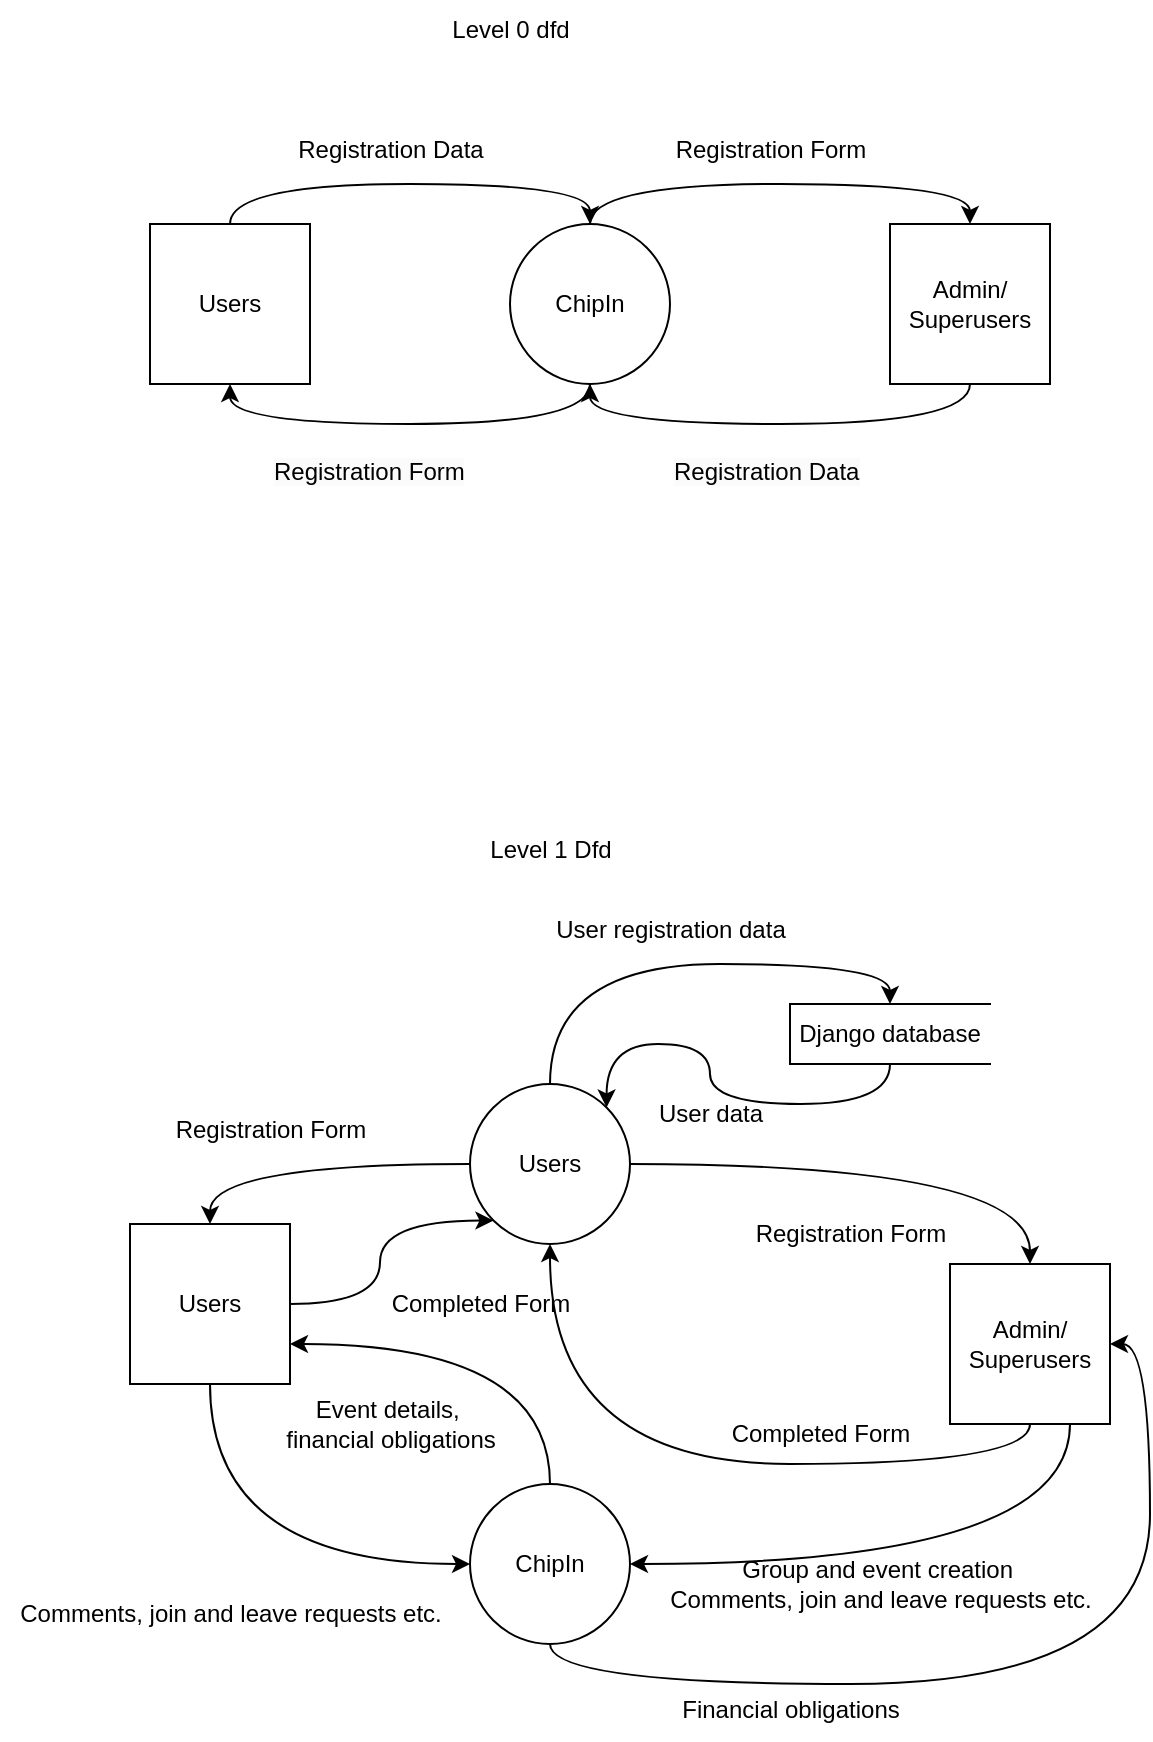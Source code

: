 <mxfile version="24.7.13">
  <diagram name="Page-1" id="mh5TE8xjFXt6lnArwRFl">
    <mxGraphModel dx="795" dy="515" grid="1" gridSize="10" guides="1" tooltips="1" connect="1" arrows="1" fold="1" page="1" pageScale="1" pageWidth="827" pageHeight="1169" math="0" shadow="0">
      <root>
        <mxCell id="0" />
        <mxCell id="1" parent="0" />
        <mxCell id="7SMq2916jZ5UGOuTQCkU-4" style="edgeStyle=orthogonalEdgeStyle;rounded=0;orthogonalLoop=1;jettySize=auto;html=1;exitX=0.5;exitY=0;exitDx=0;exitDy=0;entryX=0.5;entryY=0;entryDx=0;entryDy=0;curved=1;" edge="1" parent="1" source="7SMq2916jZ5UGOuTQCkU-1" target="7SMq2916jZ5UGOuTQCkU-3">
          <mxGeometry relative="1" as="geometry" />
        </mxCell>
        <mxCell id="7SMq2916jZ5UGOuTQCkU-10" style="edgeStyle=orthogonalEdgeStyle;rounded=0;orthogonalLoop=1;jettySize=auto;html=1;entryX=0.5;entryY=0;entryDx=0;entryDy=0;curved=1;exitX=0.5;exitY=0;exitDx=0;exitDy=0;" edge="1" parent="1" source="7SMq2916jZ5UGOuTQCkU-2" target="7SMq2916jZ5UGOuTQCkU-1">
          <mxGeometry relative="1" as="geometry">
            <mxPoint x="210" y="210" as="sourcePoint" />
          </mxGeometry>
        </mxCell>
        <mxCell id="7SMq2916jZ5UGOuTQCkU-1" value="ChipIn" style="ellipse;whiteSpace=wrap;html=1;aspect=fixed;" vertex="1" parent="1">
          <mxGeometry x="370" y="250" width="80" height="80" as="geometry" />
        </mxCell>
        <mxCell id="7SMq2916jZ5UGOuTQCkU-2" value="Users" style="whiteSpace=wrap;html=1;aspect=fixed;" vertex="1" parent="1">
          <mxGeometry x="190" y="250" width="80" height="80" as="geometry" />
        </mxCell>
        <mxCell id="7SMq2916jZ5UGOuTQCkU-3" value="Admin/&lt;div&gt;Superusers&lt;/div&gt;" style="whiteSpace=wrap;html=1;aspect=fixed;" vertex="1" parent="1">
          <mxGeometry x="560" y="250" width="80" height="80" as="geometry" />
        </mxCell>
        <mxCell id="7SMq2916jZ5UGOuTQCkU-7" style="edgeStyle=orthogonalEdgeStyle;rounded=0;orthogonalLoop=1;jettySize=auto;html=1;exitX=0.5;exitY=1;exitDx=0;exitDy=0;entryX=0.5;entryY=1;entryDx=0;entryDy=0;curved=1;" edge="1" parent="1" source="7SMq2916jZ5UGOuTQCkU-3" target="7SMq2916jZ5UGOuTQCkU-1">
          <mxGeometry relative="1" as="geometry">
            <mxPoint x="420" y="380" as="sourcePoint" />
            <mxPoint x="610" y="380" as="targetPoint" />
          </mxGeometry>
        </mxCell>
        <mxCell id="7SMq2916jZ5UGOuTQCkU-12" style="edgeStyle=orthogonalEdgeStyle;rounded=0;orthogonalLoop=1;jettySize=auto;html=1;exitX=0.5;exitY=1;exitDx=0;exitDy=0;entryX=0.5;entryY=1;entryDx=0;entryDy=0;curved=1;" edge="1" parent="1" source="7SMq2916jZ5UGOuTQCkU-1" target="7SMq2916jZ5UGOuTQCkU-2">
          <mxGeometry relative="1" as="geometry">
            <mxPoint x="430" y="390" as="sourcePoint" />
            <mxPoint x="250" y="390" as="targetPoint" />
          </mxGeometry>
        </mxCell>
        <mxCell id="7SMq2916jZ5UGOuTQCkU-13" value="Registration Data" style="text;html=1;align=center;verticalAlign=middle;resizable=0;points=[];autosize=1;strokeColor=none;fillColor=none;" vertex="1" parent="1">
          <mxGeometry x="250" y="198" width="120" height="30" as="geometry" />
        </mxCell>
        <mxCell id="7SMq2916jZ5UGOuTQCkU-14" value="&lt;span style=&quot;color: rgb(0, 0, 0); font-family: Helvetica; font-size: 12px; font-style: normal; font-variant-ligatures: normal; font-variant-caps: normal; font-weight: 400; letter-spacing: normal; orphans: 2; text-align: center; text-indent: 0px; text-transform: none; widows: 2; word-spacing: 0px; -webkit-text-stroke-width: 0px; white-space: nowrap; background-color: rgb(251, 251, 251); text-decoration-thickness: initial; text-decoration-style: initial; text-decoration-color: initial; display: inline !important; float: none;&quot;&gt;Registration Data&lt;/span&gt;" style="text;whiteSpace=wrap;html=1;" vertex="1" parent="1">
          <mxGeometry x="450" y="360" width="130" height="40" as="geometry" />
        </mxCell>
        <mxCell id="7SMq2916jZ5UGOuTQCkU-15" value="Registration Form" style="text;html=1;align=center;verticalAlign=middle;resizable=0;points=[];autosize=1;strokeColor=none;fillColor=none;" vertex="1" parent="1">
          <mxGeometry x="440" y="198" width="120" height="30" as="geometry" />
        </mxCell>
        <mxCell id="7SMq2916jZ5UGOuTQCkU-16" value="&lt;span style=&quot;color: rgb(0, 0, 0); font-family: Helvetica; font-size: 12px; font-style: normal; font-variant-ligatures: normal; font-variant-caps: normal; font-weight: 400; letter-spacing: normal; orphans: 2; text-align: center; text-indent: 0px; text-transform: none; widows: 2; word-spacing: 0px; -webkit-text-stroke-width: 0px; white-space: nowrap; background-color: rgb(251, 251, 251); text-decoration-thickness: initial; text-decoration-style: initial; text-decoration-color: initial; display: inline !important; float: none;&quot;&gt;Registration Form&lt;/span&gt;" style="text;whiteSpace=wrap;html=1;" vertex="1" parent="1">
          <mxGeometry x="250" y="360" width="130" height="40" as="geometry" />
        </mxCell>
        <mxCell id="7SMq2916jZ5UGOuTQCkU-46" style="edgeStyle=orthogonalEdgeStyle;rounded=0;orthogonalLoop=1;jettySize=auto;html=1;exitX=0.5;exitY=0;exitDx=0;exitDy=0;entryX=1;entryY=0.75;entryDx=0;entryDy=0;curved=1;" edge="1" parent="1" source="7SMq2916jZ5UGOuTQCkU-19" target="7SMq2916jZ5UGOuTQCkU-29">
          <mxGeometry relative="1" as="geometry" />
        </mxCell>
        <mxCell id="7SMq2916jZ5UGOuTQCkU-50" style="edgeStyle=orthogonalEdgeStyle;rounded=0;orthogonalLoop=1;jettySize=auto;html=1;exitX=0.5;exitY=1;exitDx=0;exitDy=0;entryX=1;entryY=0.5;entryDx=0;entryDy=0;curved=1;" edge="1" parent="1" source="7SMq2916jZ5UGOuTQCkU-19" target="7SMq2916jZ5UGOuTQCkU-30">
          <mxGeometry relative="1" as="geometry" />
        </mxCell>
        <mxCell id="7SMq2916jZ5UGOuTQCkU-19" value="ChipIn" style="ellipse;whiteSpace=wrap;html=1;aspect=fixed;" vertex="1" parent="1">
          <mxGeometry x="350" y="880" width="80" height="80" as="geometry" />
        </mxCell>
        <mxCell id="7SMq2916jZ5UGOuTQCkU-32" style="edgeStyle=orthogonalEdgeStyle;rounded=0;orthogonalLoop=1;jettySize=auto;html=1;exitX=0.5;exitY=0;exitDx=0;exitDy=0;entryX=0.5;entryY=0;entryDx=0;entryDy=0;curved=1;" edge="1" parent="1" source="7SMq2916jZ5UGOuTQCkU-28" target="7SMq2916jZ5UGOuTQCkU-31">
          <mxGeometry relative="1" as="geometry" />
        </mxCell>
        <mxCell id="7SMq2916jZ5UGOuTQCkU-36" style="edgeStyle=orthogonalEdgeStyle;rounded=0;orthogonalLoop=1;jettySize=auto;html=1;exitX=0;exitY=0.5;exitDx=0;exitDy=0;entryX=0.5;entryY=0;entryDx=0;entryDy=0;curved=1;" edge="1" parent="1" source="7SMq2916jZ5UGOuTQCkU-28" target="7SMq2916jZ5UGOuTQCkU-29">
          <mxGeometry relative="1" as="geometry" />
        </mxCell>
        <mxCell id="7SMq2916jZ5UGOuTQCkU-28" value="Users" style="ellipse;whiteSpace=wrap;html=1;aspect=fixed;" vertex="1" parent="1">
          <mxGeometry x="350" y="680" width="80" height="80" as="geometry" />
        </mxCell>
        <mxCell id="7SMq2916jZ5UGOuTQCkU-38" style="edgeStyle=orthogonalEdgeStyle;rounded=0;orthogonalLoop=1;jettySize=auto;html=1;exitX=1;exitY=0.5;exitDx=0;exitDy=0;entryX=0;entryY=1;entryDx=0;entryDy=0;curved=1;" edge="1" parent="1" source="7SMq2916jZ5UGOuTQCkU-29" target="7SMq2916jZ5UGOuTQCkU-28">
          <mxGeometry relative="1" as="geometry" />
        </mxCell>
        <mxCell id="7SMq2916jZ5UGOuTQCkU-45" style="edgeStyle=orthogonalEdgeStyle;rounded=0;orthogonalLoop=1;jettySize=auto;html=1;exitX=0.5;exitY=1;exitDx=0;exitDy=0;entryX=0;entryY=0.5;entryDx=0;entryDy=0;curved=1;" edge="1" parent="1" source="7SMq2916jZ5UGOuTQCkU-29" target="7SMq2916jZ5UGOuTQCkU-19">
          <mxGeometry relative="1" as="geometry" />
        </mxCell>
        <mxCell id="7SMq2916jZ5UGOuTQCkU-29" value="Users" style="whiteSpace=wrap;html=1;aspect=fixed;" vertex="1" parent="1">
          <mxGeometry x="180" y="750" width="80" height="80" as="geometry" />
        </mxCell>
        <mxCell id="7SMq2916jZ5UGOuTQCkU-49" style="edgeStyle=orthogonalEdgeStyle;rounded=0;orthogonalLoop=1;jettySize=auto;html=1;exitX=0.75;exitY=1;exitDx=0;exitDy=0;entryX=1;entryY=0.5;entryDx=0;entryDy=0;curved=1;" edge="1" parent="1" source="7SMq2916jZ5UGOuTQCkU-30" target="7SMq2916jZ5UGOuTQCkU-19">
          <mxGeometry relative="1" as="geometry" />
        </mxCell>
        <mxCell id="7SMq2916jZ5UGOuTQCkU-30" value="Admin/&lt;div&gt;Superusers&lt;/div&gt;" style="whiteSpace=wrap;html=1;aspect=fixed;" vertex="1" parent="1">
          <mxGeometry x="590" y="770" width="80" height="80" as="geometry" />
        </mxCell>
        <mxCell id="7SMq2916jZ5UGOuTQCkU-33" style="edgeStyle=orthogonalEdgeStyle;rounded=0;orthogonalLoop=1;jettySize=auto;html=1;exitX=0.5;exitY=1;exitDx=0;exitDy=0;entryX=1;entryY=0;entryDx=0;entryDy=0;curved=1;" edge="1" parent="1" source="7SMq2916jZ5UGOuTQCkU-31" target="7SMq2916jZ5UGOuTQCkU-28">
          <mxGeometry relative="1" as="geometry" />
        </mxCell>
        <mxCell id="7SMq2916jZ5UGOuTQCkU-31" value="Django database" style="html=1;dashed=0;whiteSpace=wrap;shape=partialRectangle;right=0;" vertex="1" parent="1">
          <mxGeometry x="510" y="640" width="100" height="30" as="geometry" />
        </mxCell>
        <mxCell id="7SMq2916jZ5UGOuTQCkU-34" value="User data" style="text;html=1;align=center;verticalAlign=middle;resizable=0;points=[];autosize=1;strokeColor=none;fillColor=none;" vertex="1" parent="1">
          <mxGeometry x="430" y="680" width="80" height="30" as="geometry" />
        </mxCell>
        <mxCell id="7SMq2916jZ5UGOuTQCkU-35" value="User registration data" style="text;html=1;align=center;verticalAlign=middle;resizable=0;points=[];autosize=1;strokeColor=none;fillColor=none;" vertex="1" parent="1">
          <mxGeometry x="380" y="588" width="140" height="30" as="geometry" />
        </mxCell>
        <mxCell id="7SMq2916jZ5UGOuTQCkU-37" value="Registration Form" style="text;html=1;align=center;verticalAlign=middle;resizable=0;points=[];autosize=1;strokeColor=none;fillColor=none;" vertex="1" parent="1">
          <mxGeometry x="190" y="688" width="120" height="30" as="geometry" />
        </mxCell>
        <mxCell id="7SMq2916jZ5UGOuTQCkU-39" value="Completed Form" style="text;html=1;align=center;verticalAlign=middle;resizable=0;points=[];autosize=1;strokeColor=none;fillColor=none;" vertex="1" parent="1">
          <mxGeometry x="300" y="775" width="110" height="30" as="geometry" />
        </mxCell>
        <mxCell id="7SMq2916jZ5UGOuTQCkU-40" style="edgeStyle=orthogonalEdgeStyle;rounded=0;orthogonalLoop=1;jettySize=auto;html=1;entryX=0.5;entryY=0;entryDx=0;entryDy=0;curved=1;exitX=1;exitY=0.5;exitDx=0;exitDy=0;" edge="1" parent="1" source="7SMq2916jZ5UGOuTQCkU-28" target="7SMq2916jZ5UGOuTQCkU-30">
          <mxGeometry relative="1" as="geometry">
            <mxPoint x="600" y="700" as="sourcePoint" />
            <mxPoint x="460" y="785.5" as="targetPoint" />
          </mxGeometry>
        </mxCell>
        <mxCell id="7SMq2916jZ5UGOuTQCkU-41" style="edgeStyle=orthogonalEdgeStyle;rounded=0;orthogonalLoop=1;jettySize=auto;html=1;exitX=0.5;exitY=1;exitDx=0;exitDy=0;entryX=0.5;entryY=1;entryDx=0;entryDy=0;curved=1;" edge="1" parent="1" source="7SMq2916jZ5UGOuTQCkU-30" target="7SMq2916jZ5UGOuTQCkU-28">
          <mxGeometry relative="1" as="geometry">
            <mxPoint x="500" y="825.5" as="sourcePoint" />
            <mxPoint x="602" y="783.5" as="targetPoint" />
          </mxGeometry>
        </mxCell>
        <mxCell id="7SMq2916jZ5UGOuTQCkU-42" value="Registration Form" style="text;html=1;align=center;verticalAlign=middle;resizable=0;points=[];autosize=1;strokeColor=none;fillColor=none;" vertex="1" parent="1">
          <mxGeometry x="480" y="740" width="120" height="30" as="geometry" />
        </mxCell>
        <mxCell id="7SMq2916jZ5UGOuTQCkU-43" value="Completed Form" style="text;html=1;align=center;verticalAlign=middle;resizable=0;points=[];autosize=1;strokeColor=none;fillColor=none;" vertex="1" parent="1">
          <mxGeometry x="470" y="840" width="110" height="30" as="geometry" />
        </mxCell>
        <mxCell id="7SMq2916jZ5UGOuTQCkU-47" value="Comments, join and leave requests etc." style="text;html=1;align=center;verticalAlign=middle;resizable=0;points=[];autosize=1;strokeColor=none;fillColor=none;" vertex="1" parent="1">
          <mxGeometry x="115" y="930" width="230" height="30" as="geometry" />
        </mxCell>
        <mxCell id="7SMq2916jZ5UGOuTQCkU-48" value="Event details,&amp;nbsp;&lt;div&gt;financial obligations&lt;/div&gt;" style="text;html=1;align=center;verticalAlign=middle;resizable=0;points=[];autosize=1;strokeColor=none;fillColor=none;" vertex="1" parent="1">
          <mxGeometry x="245" y="830" width="130" height="40" as="geometry" />
        </mxCell>
        <mxCell id="7SMq2916jZ5UGOuTQCkU-51" value="Group and event creation&amp;nbsp;&lt;div&gt;Comments, join and leave requests etc.&lt;/div&gt;" style="text;html=1;align=center;verticalAlign=middle;resizable=0;points=[];autosize=1;strokeColor=none;fillColor=none;" vertex="1" parent="1">
          <mxGeometry x="440" y="910" width="230" height="40" as="geometry" />
        </mxCell>
        <mxCell id="7SMq2916jZ5UGOuTQCkU-52" value="Financial obligations" style="text;html=1;align=center;verticalAlign=middle;resizable=0;points=[];autosize=1;strokeColor=none;fillColor=none;" vertex="1" parent="1">
          <mxGeometry x="445" y="978" width="130" height="30" as="geometry" />
        </mxCell>
        <mxCell id="7SMq2916jZ5UGOuTQCkU-53" value="Level 1 Dfd" style="text;html=1;align=center;verticalAlign=middle;resizable=0;points=[];autosize=1;strokeColor=none;fillColor=none;" vertex="1" parent="1">
          <mxGeometry x="350" y="548" width="80" height="30" as="geometry" />
        </mxCell>
        <mxCell id="7SMq2916jZ5UGOuTQCkU-54" value="Level 0 dfd" style="text;html=1;align=center;verticalAlign=middle;resizable=0;points=[];autosize=1;strokeColor=none;fillColor=none;" vertex="1" parent="1">
          <mxGeometry x="330" y="138" width="80" height="30" as="geometry" />
        </mxCell>
      </root>
    </mxGraphModel>
  </diagram>
</mxfile>
